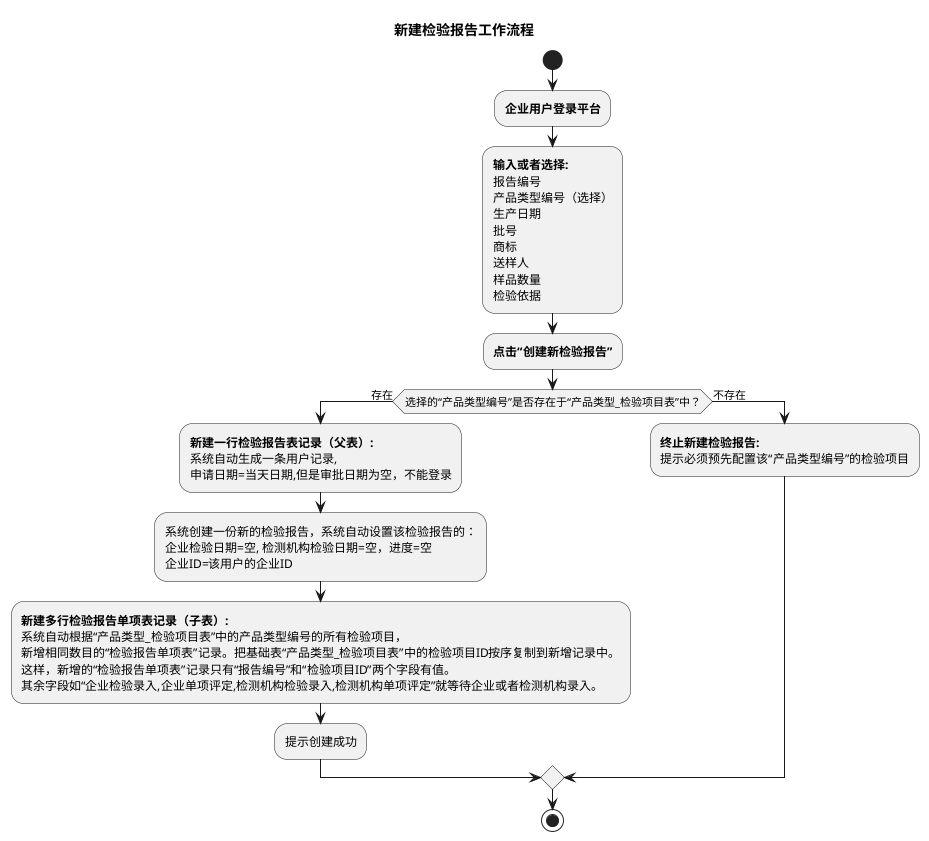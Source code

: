 @startuml
title 新建检验报告工作流程
start
:<b>企业用户登录平台;
:<b>输入或者选择:
报告编号
产品类型编号（选择）
生产日期
批号
商标
送样人
样品数量
检验依据;
:<b>点击“创建新检验报告”;
if (选择的“产品类型编号”是否存在于“产品类型_检验项目表”中？)then(存在)
:<b>新建一行检验报告表记录（父表）:
系统自动生成一条用户记录,
申请日期=当天日期,但是审批日期为空，不能登录;

:系统创建一份新的检验报告，系统自动设置该检验报告的：
企业检验日期=空, 检测机构检验日期=空，进度=空
企业ID=该用户的企业ID;
:<b>新建多行检验报告单项表记录（子表）:
系统自动根据“产品类型_检验项目表”中的产品类型编号的所有检验项目，
新增相同数目的“检验报告单项表”记录。把基础表“产品类型_检验项目表”中的检验项目ID按序复制到新增记录中。
这样，新增的“检验报告单项表”记录只有“报告编号”和“检验项目ID”两个字段有值。
其余字段如“企业检验录入,企业单项评定,检测机构检验录入,检测机构单项评定”就等待企业或者检测机构录入。;
:提示创建成功;
else(不存在)
:<b>终止新建检验报告:
提示必须预先配置该“产品类型编号”的检验项目;
endif
stop
@enduml